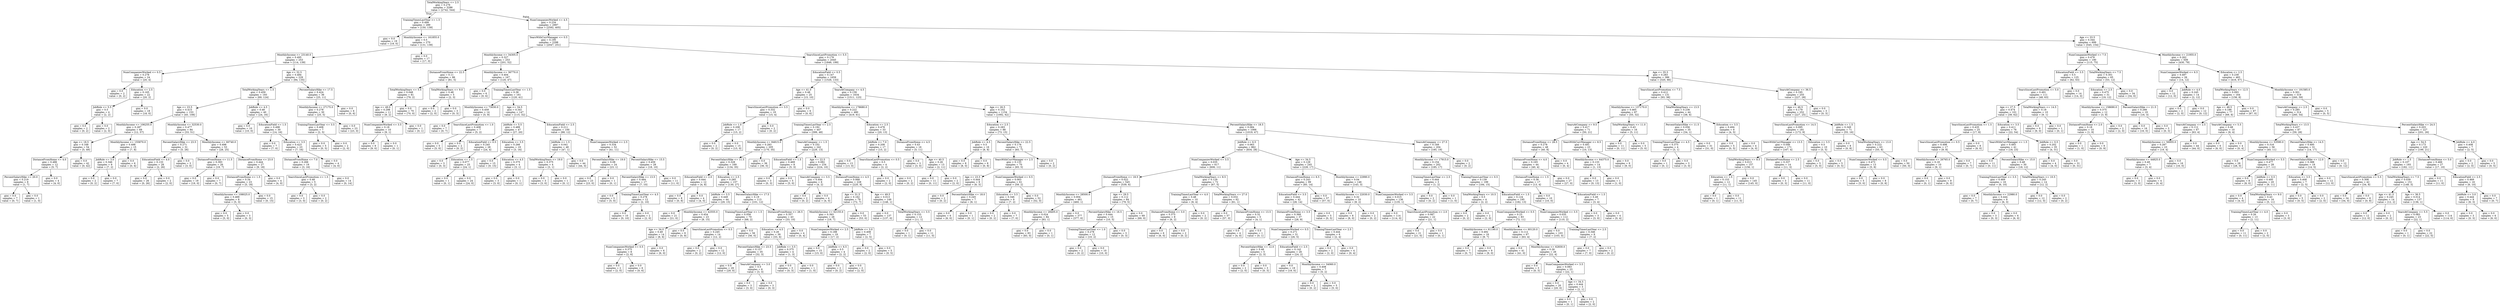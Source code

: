 digraph Tree {
node [shape=box] ;
0 [label="TotalWorkingYears <= 2.5\ngini = 0.276\nsamples = 3286\nvalue = [2742, 544]"] ;
1 [label="TrainingTimesLastYear <= 1.5\ngini = 0.499\nsamples = 289\nvalue = [150, 139]"] ;
0 -> 1 [labeldistance=2.5, labelangle=45, headlabel="True"] ;
2 [label="gini = 0.0\nsamples = 19\nvalue = [19, 0]"] ;
1 -> 2 ;
3 [label="MonthlyIncome <= 161855.0\ngini = 0.5\nsamples = 270\nvalue = [131, 139]"] ;
1 -> 3 ;
4 [label="MonthlyIncome <= 23140.0\ngini = 0.495\nsamples = 253\nvalue = [114, 139]"] ;
3 -> 4 ;
5 [label="NumCompaniesWorked <= 0.5\ngini = 0.278\nsamples = 24\nvalue = [20, 4]"] ;
4 -> 5 ;
6 [label="gini = 0.0\nsamples = 2\nvalue = [0, 2]"] ;
5 -> 6 ;
7 [label="Education <= 2.5\ngini = 0.165\nsamples = 22\nvalue = [20, 2]"] ;
5 -> 7 ;
8 [label="JobRole <= 5.5\ngini = 0.5\nsamples = 4\nvalue = [2, 2]"] ;
7 -> 8 ;
9 [label="gini = 0.0\nsamples = 2\nvalue = [0, 2]"] ;
8 -> 9 ;
10 [label="gini = 0.0\nsamples = 2\nvalue = [2, 0]"] ;
8 -> 10 ;
11 [label="gini = 0.0\nsamples = 18\nvalue = [18, 0]"] ;
7 -> 11 ;
12 [label="Age <= 32.5\ngini = 0.484\nsamples = 229\nvalue = [94, 135]"] ;
4 -> 12 ;
13 [label="TotalWorkingYears <= 1.5\ngini = 0.459\nsamples = 193\nvalue = [69, 124]"] ;
12 -> 13 ;
14 [label="Age <= 23.5\ngini = 0.415\nsamples = 153\nvalue = [45, 108]"] ;
13 -> 14 ;
15 [label="MonthlyIncome <= 106255.0\ngini = 0.287\nsamples = 69\nvalue = [12, 57]"] ;
14 -> 15 ;
16 [label="Age <= 18.5\ngini = 0.168\nsamples = 54\nvalue = [5, 49]"] ;
15 -> 16 ;
17 [label="DistanceFromHome <= 4.0\ngini = 0.486\nsamples = 12\nvalue = [5, 7]"] ;
16 -> 17 ;
18 [label="PercentSalaryHike <= 20.0\ngini = 0.219\nsamples = 8\nvalue = [1, 7]"] ;
17 -> 18 ;
19 [label="gini = 0.0\nsamples = 7\nvalue = [0, 7]"] ;
18 -> 19 ;
20 [label="gini = 0.0\nsamples = 1\nvalue = [1, 0]"] ;
18 -> 20 ;
21 [label="gini = 0.0\nsamples = 4\nvalue = [4, 0]"] ;
17 -> 21 ;
22 [label="gini = 0.0\nsamples = 42\nvalue = [0, 42]"] ;
16 -> 22 ;
23 [label="MonthlyIncome <= 155870.0\ngini = 0.498\nsamples = 15\nvalue = [7, 8]"] ;
15 -> 23 ;
24 [label="JobRole <= 3.0\ngini = 0.346\nsamples = 9\nvalue = [7, 2]"] ;
23 -> 24 ;
25 [label="gini = 0.0\nsamples = 2\nvalue = [0, 2]"] ;
24 -> 25 ;
26 [label="gini = 0.0\nsamples = 7\nvalue = [7, 0]"] ;
24 -> 26 ;
27 [label="gini = 0.0\nsamples = 6\nvalue = [0, 6]"] ;
23 -> 27 ;
28 [label="MonthlyIncome <= 32530.0\ngini = 0.477\nsamples = 84\nvalue = [33, 51]"] ;
14 -> 28 ;
29 [label="PercentSalaryHike <= 23.5\ngini = 0.271\nsamples = 31\nvalue = [5, 26]"] ;
28 -> 29 ;
30 [label="EducationField <= 4.0\ngini = 0.133\nsamples = 28\nvalue = [2, 26]"] ;
29 -> 30 ;
31 [label="gini = 0.0\nsamples = 26\nvalue = [0, 26]"] ;
30 -> 31 ;
32 [label="gini = 0.0\nsamples = 2\nvalue = [2, 0]"] ;
30 -> 32 ;
33 [label="gini = 0.0\nsamples = 3\nvalue = [3, 0]"] ;
29 -> 33 ;
34 [label="MonthlyIncome <= 60740.0\ngini = 0.498\nsamples = 53\nvalue = [28, 25]"] ;
28 -> 34 ;
35 [label="DistanceFromHome <= 11.5\ngini = 0.393\nsamples = 26\nvalue = [19, 7]"] ;
34 -> 35 ;
36 [label="gini = 0.0\nsamples = 19\nvalue = [19, 0]"] ;
35 -> 36 ;
37 [label="gini = 0.0\nsamples = 7\nvalue = [0, 7]"] ;
35 -> 37 ;
38 [label="DistanceFromHome <= 23.0\ngini = 0.444\nsamples = 27\nvalue = [9, 18]"] ;
34 -> 38 ;
39 [label="DistanceFromHome <= 1.5\ngini = 0.34\nsamples = 23\nvalue = [5, 18]"] ;
38 -> 39 ;
40 [label="MonthlyIncome <= 108025.0\ngini = 0.469\nsamples = 8\nvalue = [5, 3]"] ;
39 -> 40 ;
41 [label="gini = 0.0\nsamples = 5\nvalue = [5, 0]"] ;
40 -> 41 ;
42 [label="gini = 0.0\nsamples = 3\nvalue = [0, 3]"] ;
40 -> 42 ;
43 [label="gini = 0.0\nsamples = 15\nvalue = [0, 15]"] ;
39 -> 43 ;
44 [label="gini = 0.0\nsamples = 4\nvalue = [4, 0]"] ;
38 -> 44 ;
45 [label="JobRole <= 4.5\ngini = 0.48\nsamples = 40\nvalue = [24, 16]"] ;
13 -> 45 ;
46 [label="gini = 0.0\nsamples = 10\nvalue = [10, 0]"] ;
45 -> 46 ;
47 [label="EducationField <= 1.5\ngini = 0.498\nsamples = 30\nvalue = [14, 16]"] ;
45 -> 47 ;
48 [label="gini = 0.0\nsamples = 7\nvalue = [7, 0]"] ;
47 -> 48 ;
49 [label="Education <= 3.5\ngini = 0.423\nsamples = 23\nvalue = [7, 16]"] ;
47 -> 49 ;
50 [label="DistanceFromHome <= 7.0\ngini = 0.266\nsamples = 19\nvalue = [3, 16]"] ;
49 -> 50 ;
51 [label="YearsSinceLastPromotion <= 1.5\ngini = 0.48\nsamples = 5\nvalue = [3, 2]"] ;
50 -> 51 ;
52 [label="gini = 0.0\nsamples = 3\nvalue = [3, 0]"] ;
51 -> 52 ;
53 [label="gini = 0.0\nsamples = 2\nvalue = [0, 2]"] ;
51 -> 53 ;
54 [label="gini = 0.0\nsamples = 14\nvalue = [0, 14]"] ;
50 -> 54 ;
55 [label="gini = 0.0\nsamples = 4\nvalue = [4, 0]"] ;
49 -> 55 ;
56 [label="PercentSalaryHike <= 17.5\ngini = 0.424\nsamples = 36\nvalue = [25, 11]"] ;
12 -> 56 ;
57 [label="MonthlyIncome <= 27175.0\ngini = 0.278\nsamples = 30\nvalue = [25, 5]"] ;
56 -> 57 ;
58 [label="TrainingTimesLastYear <= 3.5\ngini = 0.408\nsamples = 7\nvalue = [2, 5]"] ;
57 -> 58 ;
59 [label="gini = 0.0\nsamples = 5\nvalue = [0, 5]"] ;
58 -> 59 ;
60 [label="gini = 0.0\nsamples = 2\nvalue = [2, 0]"] ;
58 -> 60 ;
61 [label="gini = 0.0\nsamples = 23\nvalue = [23, 0]"] ;
57 -> 61 ;
62 [label="gini = 0.0\nsamples = 6\nvalue = [0, 6]"] ;
56 -> 62 ;
63 [label="gini = 0.0\nsamples = 17\nvalue = [17, 0]"] ;
3 -> 63 ;
64 [label="NumCompaniesWorked <= 4.5\ngini = 0.234\nsamples = 2997\nvalue = [2592, 405]"] ;
0 -> 64 [labeldistance=2.5, labelangle=-45, headlabel="False"] ;
65 [label="YearsWithCurrManager <= 0.5\ngini = 0.195\nsamples = 2298\nvalue = [2047, 251]"] ;
64 -> 65 ;
66 [label="MonthlyIncome <= 34305.0\ngini = 0.327\nsamples = 253\nvalue = [201, 52]"] ;
65 -> 66 ;
67 [label="DistanceFromHome <= 22.5\ngini = 0.11\nsamples = 86\nvalue = [81, 5]"] ;
66 -> 67 ;
68 [label="TotalWorkingYears <= 5.5\ngini = 0.048\nsamples = 81\nvalue = [79, 2]"] ;
67 -> 68 ;
69 [label="Age <= 49.0\ngini = 0.298\nsamples = 11\nvalue = [9, 2]"] ;
68 -> 69 ;
70 [label="NumCompaniesWorked <= 3.5\ngini = 0.18\nsamples = 10\nvalue = [9, 1]"] ;
69 -> 70 ;
71 [label="gini = 0.0\nsamples = 9\nvalue = [9, 0]"] ;
70 -> 71 ;
72 [label="gini = 0.0\nsamples = 1\nvalue = [0, 1]"] ;
70 -> 72 ;
73 [label="gini = 0.0\nsamples = 1\nvalue = [0, 1]"] ;
69 -> 73 ;
74 [label="gini = 0.0\nsamples = 70\nvalue = [70, 0]"] ;
68 -> 74 ;
75 [label="TotalWorkingYears <= 9.0\ngini = 0.48\nsamples = 5\nvalue = [2, 3]"] ;
67 -> 75 ;
76 [label="gini = 0.0\nsamples = 2\nvalue = [2, 0]"] ;
75 -> 76 ;
77 [label="gini = 0.0\nsamples = 3\nvalue = [0, 3]"] ;
75 -> 77 ;
78 [label="MonthlyIncome <= 36770.0\ngini = 0.404\nsamples = 167\nvalue = [120, 47]"] ;
66 -> 78 ;
79 [label="gini = 0.0\nsamples = 6\nvalue = [0, 6]"] ;
78 -> 79 ;
80 [label="TrainingTimesLastYear <= 1.5\ngini = 0.38\nsamples = 161\nvalue = [120, 41]"] ;
78 -> 80 ;
81 [label="MonthlyIncome <= 73030.0\ngini = 0.459\nsamples = 14\nvalue = [5, 9]"] ;
80 -> 81 ;
82 [label="gini = 0.0\nsamples = 7\nvalue = [0, 7]"] ;
81 -> 82 ;
83 [label="YearsSinceLastPromotion <= 1.0\ngini = 0.408\nsamples = 7\nvalue = [5, 2]"] ;
81 -> 83 ;
84 [label="gini = 0.0\nsamples = 5\nvalue = [5, 0]"] ;
83 -> 84 ;
85 [label="gini = 0.0\nsamples = 2\nvalue = [0, 2]"] ;
83 -> 85 ;
86 [label="Age <= 34.5\ngini = 0.341\nsamples = 147\nvalue = [115, 32]"] ;
80 -> 86 ;
87 [label="JobRole <= 5.5\ngini = 0.489\nsamples = 47\nvalue = [27, 20]"] ;
86 -> 87 ;
88 [label="EducationField <= 0.5\ngini = 0.245\nsamples = 28\nvalue = [24, 4]"] ;
87 -> 88 ;
89 [label="gini = 0.0\nsamples = 3\nvalue = [0, 3]"] ;
88 -> 89 ;
90 [label="Education <= 1.5\ngini = 0.077\nsamples = 25\nvalue = [24, 1]"] ;
88 -> 90 ;
91 [label="gini = 0.0\nsamples = 1\nvalue = [0, 1]"] ;
90 -> 91 ;
92 [label="gini = 0.0\nsamples = 24\nvalue = [24, 0]"] ;
90 -> 92 ;
93 [label="Education <= 3.5\ngini = 0.266\nsamples = 19\nvalue = [3, 16]"] ;
87 -> 93 ;
94 [label="gini = 0.0\nsamples = 15\nvalue = [0, 15]"] ;
93 -> 94 ;
95 [label="Education <= 4.5\ngini = 0.375\nsamples = 4\nvalue = [3, 1]"] ;
93 -> 95 ;
96 [label="gini = 0.0\nsamples = 3\nvalue = [3, 0]"] ;
95 -> 96 ;
97 [label="gini = 0.0\nsamples = 1\nvalue = [0, 1]"] ;
95 -> 97 ;
98 [label="EducationField <= 2.5\ngini = 0.211\nsamples = 100\nvalue = [88, 12]"] ;
86 -> 98 ;
99 [label="JobRole <= 1.5\ngini = 0.041\nsamples = 48\nvalue = [47, 1]"] ;
98 -> 99 ;
100 [label="TotalWorkingYears <= 19.0\ngini = 0.375\nsamples = 4\nvalue = [3, 1]"] ;
99 -> 100 ;
101 [label="gini = 0.0\nsamples = 3\nvalue = [3, 0]"] ;
100 -> 101 ;
102 [label="gini = 0.0\nsamples = 1\nvalue = [0, 1]"] ;
100 -> 102 ;
103 [label="gini = 0.0\nsamples = 44\nvalue = [44, 0]"] ;
99 -> 103 ;
104 [label="NumCompaniesWorked <= 2.5\ngini = 0.334\nsamples = 52\nvalue = [41, 11]"] ;
98 -> 104 ;
105 [label="PercentSalaryHike <= 19.0\ngini = 0.08\nsamples = 24\nvalue = [23, 1]"] ;
104 -> 105 ;
106 [label="gini = 0.0\nsamples = 23\nvalue = [23, 0]"] ;
105 -> 106 ;
107 [label="gini = 0.0\nsamples = 1\nvalue = [0, 1]"] ;
105 -> 107 ;
108 [label="PercentSalaryHike <= 15.5\ngini = 0.459\nsamples = 28\nvalue = [18, 10]"] ;
104 -> 108 ;
109 [label="PercentSalaryHike <= 13.5\ngini = 0.484\nsamples = 17\nvalue = [7, 10]"] ;
108 -> 109 ;
110 [label="gini = 0.0\nsamples = 5\nvalue = [5, 0]"] ;
109 -> 110 ;
111 [label="TrainingTimesLastYear <= 4.5\ngini = 0.278\nsamples = 12\nvalue = [2, 10]"] ;
109 -> 111 ;
112 [label="gini = 0.0\nsamples = 10\nvalue = [0, 10]"] ;
111 -> 112 ;
113 [label="gini = 0.0\nsamples = 2\nvalue = [2, 0]"] ;
111 -> 113 ;
114 [label="gini = 0.0\nsamples = 11\nvalue = [11, 0]"] ;
108 -> 114 ;
115 [label="YearsSinceLastPromotion <= 5.5\ngini = 0.176\nsamples = 2045\nvalue = [1846, 199]"] ;
65 -> 115 ;
116 [label="EducationField <= 0.5\ngini = 0.147\nsamples = 1659\nvalue = [1526, 133]"] ;
115 -> 116 ;
117 [label="Age <= 41.0\ngini = 0.48\nsamples = 25\nvalue = [15, 10]"] ;
116 -> 117 ;
118 [label="YearsSinceLastPromotion <= 3.5\ngini = 0.332\nsamples = 19\nvalue = [15, 4]"] ;
117 -> 118 ;
119 [label="JobRole <= 1.0\ngini = 0.208\nsamples = 17\nvalue = [15, 2]"] ;
118 -> 119 ;
120 [label="gini = 0.0\nsamples = 2\nvalue = [0, 2]"] ;
119 -> 120 ;
121 [label="gini = 0.0\nsamples = 15\nvalue = [15, 0]"] ;
119 -> 121 ;
122 [label="gini = 0.0\nsamples = 2\nvalue = [0, 2]"] ;
118 -> 122 ;
123 [label="gini = 0.0\nsamples = 6\nvalue = [0, 6]"] ;
117 -> 123 ;
124 [label="YearsAtCompany <= 4.5\ngini = 0.139\nsamples = 1634\nvalue = [1511, 123]"] ;
116 -> 124 ;
125 [label="MonthlyIncome <= 178680.0\ngini = 0.222\nsamples = 480\nvalue = [419, 61]"] ;
124 -> 125 ;
126 [label="TrainingTimesLastYear <= 2.5\ngini = 0.192\nsamples = 447\nvalue = [399, 48]"] ;
125 -> 126 ;
127 [label="MonthlyIncome <= 84815.0\ngini = 0.283\nsamples = 205\nvalue = [170, 35]"] ;
126 -> 127 ;
128 [label="PercentSalaryHike <= 11.5\ngini = 0.328\nsamples = 169\nvalue = [134, 35]"] ;
127 -> 128 ;
129 [label="EducationField <= 2.0\ngini = 0.444\nsamples = 12\nvalue = [4, 8]"] ;
128 -> 129 ;
130 [label="gini = 0.0\nsamples = 8\nvalue = [0, 8]"] ;
129 -> 130 ;
131 [label="gini = 0.0\nsamples = 4\nvalue = [4, 0]"] ;
129 -> 131 ;
132 [label="Education <= 2.5\ngini = 0.285\nsamples = 157\nvalue = [130, 27]"] ;
128 -> 132 ;
133 [label="JobRole <= 3.5\ngini = 0.449\nsamples = 44\nvalue = [29, 15]"] ;
132 -> 133 ;
134 [label="gini = 0.0\nsamples = 21\nvalue = [21, 0]"] ;
133 -> 134 ;
135 [label="MonthlyIncome <= 42555.0\ngini = 0.454\nsamples = 23\nvalue = [8, 15]"] ;
133 -> 135 ;
136 [label="Age <= 34.0\ngini = 0.49\nsamples = 14\nvalue = [8, 6]"] ;
135 -> 136 ;
137 [label="NumCompaniesWorked <= 0.5\ngini = 0.375\nsamples = 8\nvalue = [2, 6]"] ;
136 -> 137 ;
138 [label="gini = 0.0\nsamples = 2\nvalue = [2, 0]"] ;
137 -> 138 ;
139 [label="gini = 0.0\nsamples = 6\nvalue = [0, 6]"] ;
137 -> 139 ;
140 [label="gini = 0.0\nsamples = 6\nvalue = [6, 0]"] ;
136 -> 140 ;
141 [label="gini = 0.0\nsamples = 9\nvalue = [0, 9]"] ;
135 -> 141 ;
142 [label="PercentSalaryHike <= 17.5\ngini = 0.19\nsamples = 113\nvalue = [101, 12]"] ;
132 -> 142 ;
143 [label="TrainingTimesLastYear <= 1.5\ngini = 0.056\nsamples = 70\nvalue = [68, 2]"] ;
142 -> 143 ;
144 [label="YearsSinceLastPromotion <= 0.5\ngini = 0.245\nsamples = 14\nvalue = [12, 2]"] ;
143 -> 144 ;
145 [label="gini = 0.0\nsamples = 2\nvalue = [0, 2]"] ;
144 -> 145 ;
146 [label="gini = 0.0\nsamples = 12\nvalue = [12, 0]"] ;
144 -> 146 ;
147 [label="gini = 0.0\nsamples = 56\nvalue = [56, 0]"] ;
143 -> 147 ;
148 [label="DistanceFromHome <= 26.5\ngini = 0.357\nsamples = 43\nvalue = [33, 10]"] ;
142 -> 148 ;
149 [label="Education <= 4.5\ngini = 0.26\nsamples = 39\nvalue = [33, 6]"] ;
148 -> 149 ;
150 [label="PercentSalaryHike <= 23.5\ngini = 0.157\nsamples = 35\nvalue = [32, 3]"] ;
149 -> 150 ;
151 [label="gini = 0.0\nsamples = 29\nvalue = [29, 0]"] ;
150 -> 151 ;
152 [label="YearsAtCompany <= 3.0\ngini = 0.5\nsamples = 6\nvalue = [3, 3]"] ;
150 -> 152 ;
153 [label="gini = 0.0\nsamples = 3\nvalue = [3, 0]"] ;
152 -> 153 ;
154 [label="gini = 0.0\nsamples = 3\nvalue = [0, 3]"] ;
152 -> 154 ;
155 [label="JobRole <= 3.5\ngini = 0.375\nsamples = 4\nvalue = [1, 3]"] ;
149 -> 155 ;
156 [label="gini = 0.0\nsamples = 3\nvalue = [0, 3]"] ;
155 -> 156 ;
157 [label="gini = 0.0\nsamples = 1\nvalue = [1, 0]"] ;
155 -> 157 ;
158 [label="gini = 0.0\nsamples = 4\nvalue = [0, 4]"] ;
148 -> 158 ;
159 [label="gini = 0.0\nsamples = 36\nvalue = [36, 0]"] ;
127 -> 159 ;
160 [label="YearsAtCompany <= 1.5\ngini = 0.102\nsamples = 242\nvalue = [229, 13]"] ;
126 -> 160 ;
161 [label="EducationField <= 1.5\ngini = 0.469\nsamples = 8\nvalue = [5, 3]"] ;
160 -> 161 ;
162 [label="gini = 0.0\nsamples = 3\nvalue = [0, 3]"] ;
161 -> 162 ;
163 [label="gini = 0.0\nsamples = 5\nvalue = [5, 0]"] ;
161 -> 163 ;
164 [label="Age <= 22.5\ngini = 0.082\nsamples = 234\nvalue = [224, 10]"] ;
160 -> 164 ;
165 [label="YearsAtCompany <= 3.5\ngini = 0.444\nsamples = 6\nvalue = [4, 2]"] ;
164 -> 165 ;
166 [label="gini = 0.0\nsamples = 2\nvalue = [0, 2]"] ;
165 -> 166 ;
167 [label="gini = 0.0\nsamples = 4\nvalue = [4, 0]"] ;
165 -> 167 ;
168 [label="DistanceFromHome <= 4.5\ngini = 0.068\nsamples = 228\nvalue = [220, 8]"] ;
164 -> 168 ;
169 [label="Age <= 31.5\ngini = 0.162\nsamples = 79\nvalue = [72, 7]"] ;
168 -> 169 ;
170 [label="MonthlyIncome <= 62155.0\ngini = 0.393\nsamples = 26\nvalue = [19, 7]"] ;
169 -> 170 ;
171 [label="NumCompaniesWorked <= 2.5\ngini = 0.188\nsamples = 19\nvalue = [17, 2]"] ;
170 -> 171 ;
172 [label="gini = 0.0\nsamples = 15\nvalue = [15, 0]"] ;
171 -> 172 ;
173 [label="JobRole <= 6.5\ngini = 0.5\nsamples = 4\nvalue = [2, 2]"] ;
171 -> 173 ;
174 [label="gini = 0.0\nsamples = 2\nvalue = [0, 2]"] ;
173 -> 174 ;
175 [label="gini = 0.0\nsamples = 2\nvalue = [2, 0]"] ;
173 -> 175 ;
176 [label="JobRole <= 3.0\ngini = 0.408\nsamples = 7\nvalue = [2, 5]"] ;
170 -> 176 ;
177 [label="gini = 0.0\nsamples = 2\nvalue = [2, 0]"] ;
176 -> 177 ;
178 [label="gini = 0.0\nsamples = 5\nvalue = [0, 5]"] ;
176 -> 178 ;
179 [label="gini = 0.0\nsamples = 53\nvalue = [53, 0]"] ;
169 -> 179 ;
180 [label="Age <= 49.5\ngini = 0.013\nsamples = 149\nvalue = [148, 1]"] ;
168 -> 180 ;
181 [label="gini = 0.0\nsamples = 137\nvalue = [137, 0]"] ;
180 -> 181 ;
182 [label="TotalWorkingYears <= 3.5\ngini = 0.153\nsamples = 12\nvalue = [11, 1]"] ;
180 -> 182 ;
183 [label="gini = 0.0\nsamples = 1\nvalue = [0, 1]"] ;
182 -> 183 ;
184 [label="gini = 0.0\nsamples = 11\nvalue = [11, 0]"] ;
182 -> 184 ;
185 [label="Education <= 2.5\ngini = 0.478\nsamples = 33\nvalue = [20, 13]"] ;
125 -> 185 ;
186 [label="JobRole <= 7.0\ngini = 0.208\nsamples = 17\nvalue = [15, 2]"] ;
185 -> 186 ;
187 [label="gini = 0.0\nsamples = 13\nvalue = [13, 0]"] ;
186 -> 187 ;
188 [label="YearsSinceLastPromotion <= 0.5\ngini = 0.5\nsamples = 4\nvalue = [2, 2]"] ;
186 -> 188 ;
189 [label="gini = 0.0\nsamples = 2\nvalue = [2, 0]"] ;
188 -> 189 ;
190 [label="gini = 0.0\nsamples = 2\nvalue = [0, 2]"] ;
188 -> 190 ;
191 [label="DistanceFromHome <= 4.5\ngini = 0.43\nsamples = 16\nvalue = [5, 11]"] ;
185 -> 191 ;
192 [label="gini = 0.0\nsamples = 3\nvalue = [3, 0]"] ;
191 -> 192 ;
193 [label="Age <= 40.5\ngini = 0.26\nsamples = 13\nvalue = [2, 11]"] ;
191 -> 193 ;
194 [label="gini = 0.0\nsamples = 11\nvalue = [0, 11]"] ;
193 -> 194 ;
195 [label="gini = 0.0\nsamples = 2\nvalue = [2, 0]"] ;
193 -> 195 ;
196 [label="Age <= 26.5\ngini = 0.102\nsamples = 1154\nvalue = [1092, 62]"] ;
124 -> 196 ;
197 [label="Education <= 2.5\ngini = 0.283\nsamples = 88\nvalue = [73, 15]"] ;
196 -> 197 ;
198 [label="JobRole <= 4.5\ngini = 0.5\nsamples = 16\nvalue = [8, 8]"] ;
197 -> 198 ;
199 [label="gini = 0.0\nsamples = 8\nvalue = [8, 0]"] ;
198 -> 199 ;
200 [label="gini = 0.0\nsamples = 8\nvalue = [0, 8]"] ;
198 -> 200 ;
201 [label="PercentSalaryHike <= 22.5\ngini = 0.176\nsamples = 72\nvalue = [65, 7]"] ;
197 -> 201 ;
202 [label="YearsWithCurrManager <= 2.5\ngini = 0.133\nsamples = 70\nvalue = [65, 5]"] ;
201 -> 202 ;
203 [label="Age <= 23.5\ngini = 0.444\nsamples = 9\nvalue = [6, 3]"] ;
202 -> 203 ;
204 [label="gini = 0.0\nsamples = 2\nvalue = [0, 2]"] ;
203 -> 204 ;
205 [label="PercentSalaryHike <= 18.0\ngini = 0.245\nsamples = 7\nvalue = [6, 1]"] ;
203 -> 205 ;
206 [label="gini = 0.0\nsamples = 6\nvalue = [6, 0]"] ;
205 -> 206 ;
207 [label="gini = 0.0\nsamples = 1\nvalue = [0, 1]"] ;
205 -> 207 ;
208 [label="NumCompaniesWorked <= 0.5\ngini = 0.063\nsamples = 61\nvalue = [59, 2]"] ;
202 -> 208 ;
209 [label="Education <= 3.5\ngini = 0.346\nsamples = 9\nvalue = [7, 2]"] ;
208 -> 209 ;
210 [label="gini = 0.0\nsamples = 2\nvalue = [0, 2]"] ;
209 -> 210 ;
211 [label="gini = 0.0\nsamples = 7\nvalue = [7, 0]"] ;
209 -> 211 ;
212 [label="gini = 0.0\nsamples = 52\nvalue = [52, 0]"] ;
208 -> 212 ;
213 [label="gini = 0.0\nsamples = 2\nvalue = [0, 2]"] ;
201 -> 213 ;
214 [label="PercentSalaryHike <= 18.5\ngini = 0.084\nsamples = 1066\nvalue = [1019, 47]"] ;
196 -> 214 ;
215 [label="JobRole <= 6.5\ngini = 0.063\nsamples = 862\nvalue = [834, 28]"] ;
214 -> 215 ;
216 [label="NumCompaniesWorked <= 3.5\ngini = 0.035\nsamples = 617\nvalue = [606, 11]"] ;
215 -> 216 ;
217 [label="DistanceFromHome <= 18.5\ngini = 0.022\nsamples = 545\nvalue = [539, 6]"] ;
216 -> 217 ;
218 [label="MonthlyIncome <= 28500.0\ngini = 0.004\nsamples = 461\nvalue = [460, 1]"] ;
217 -> 218 ;
219 [label="MonthlyIncome <= 28405.0\ngini = 0.024\nsamples = 84\nvalue = [83, 1]"] ;
218 -> 219 ;
220 [label="gini = 0.0\nsamples = 83\nvalue = [83, 0]"] ;
219 -> 220 ;
221 [label="gini = 0.0\nsamples = 1\nvalue = [0, 1]"] ;
219 -> 221 ;
222 [label="gini = 0.0\nsamples = 377\nvalue = [377, 0]"] ;
218 -> 222 ;
223 [label="Age <= 29.5\ngini = 0.112\nsamples = 84\nvalue = [79, 5]"] ;
217 -> 223 ;
224 [label="PercentSalaryHike <= 16.5\ngini = 0.444\nsamples = 15\nvalue = [10, 5]"] ;
223 -> 224 ;
225 [label="TrainingTimesLastYear <= 1.0\ngini = 0.278\nsamples = 12\nvalue = [10, 2]"] ;
224 -> 225 ;
226 [label="gini = 0.0\nsamples = 2\nvalue = [0, 2]"] ;
225 -> 226 ;
227 [label="gini = 0.0\nsamples = 10\nvalue = [10, 0]"] ;
225 -> 227 ;
228 [label="gini = 0.0\nsamples = 3\nvalue = [0, 3]"] ;
224 -> 228 ;
229 [label="gini = 0.0\nsamples = 69\nvalue = [69, 0]"] ;
223 -> 229 ;
230 [label="TotalWorkingYears <= 8.5\ngini = 0.129\nsamples = 72\nvalue = [67, 5]"] ;
216 -> 230 ;
231 [label="TrainingTimesLastYear <= 4.0\ngini = 0.48\nsamples = 10\nvalue = [6, 4]"] ;
230 -> 231 ;
232 [label="DistanceFromHome <= 3.0\ngini = 0.375\nsamples = 8\nvalue = [6, 2]"] ;
231 -> 232 ;
233 [label="gini = 0.0\nsamples = 6\nvalue = [6, 0]"] ;
232 -> 233 ;
234 [label="gini = 0.0\nsamples = 2\nvalue = [0, 2]"] ;
232 -> 234 ;
235 [label="gini = 0.0\nsamples = 2\nvalue = [0, 2]"] ;
231 -> 235 ;
236 [label="TotalWorkingYears <= 27.0\ngini = 0.032\nsamples = 62\nvalue = [61, 1]"] ;
230 -> 236 ;
237 [label="gini = 0.0\nsamples = 57\nvalue = [57, 0]"] ;
236 -> 237 ;
238 [label="DistanceFromHome <= 13.5\ngini = 0.32\nsamples = 5\nvalue = [4, 1]"] ;
236 -> 238 ;
239 [label="gini = 0.0\nsamples = 4\nvalue = [4, 0]"] ;
238 -> 239 ;
240 [label="gini = 0.0\nsamples = 1\nvalue = [0, 1]"] ;
238 -> 240 ;
241 [label="Age <= 34.5\ngini = 0.129\nsamples = 245\nvalue = [228, 17]"] ;
215 -> 241 ;
242 [label="DistanceFromHome <= 6.5\ngini = 0.243\nsamples = 99\nvalue = [85, 14]"] ;
241 -> 242 ;
243 [label="EducationField <= 3.5\ngini = 0.444\nsamples = 42\nvalue = [28, 14]"] ;
242 -> 243 ;
244 [label="DistanceFromHome <= 3.5\ngini = 0.368\nsamples = 37\nvalue = [28, 9]"] ;
243 -> 244 ;
245 [label="NumCompaniesWorked <= 0.5\ngini = 0.271\nsamples = 31\nvalue = [26, 5]"] ;
244 -> 245 ;
246 [label="PercentSalaryHike <= 12.0\ngini = 0.48\nsamples = 5\nvalue = [2, 3]"] ;
245 -> 246 ;
247 [label="gini = 0.0\nsamples = 2\nvalue = [2, 0]"] ;
246 -> 247 ;
248 [label="gini = 0.0\nsamples = 3\nvalue = [0, 3]"] ;
246 -> 248 ;
249 [label="EducationField <= 2.5\ngini = 0.142\nsamples = 26\nvalue = [24, 2]"] ;
245 -> 249 ;
250 [label="gini = 0.0\nsamples = 19\nvalue = [19, 0]"] ;
249 -> 250 ;
251 [label="MonthlyIncome <= 34060.0\ngini = 0.408\nsamples = 7\nvalue = [5, 2]"] ;
249 -> 251 ;
252 [label="gini = 0.0\nsamples = 2\nvalue = [0, 2]"] ;
251 -> 252 ;
253 [label="gini = 0.0\nsamples = 5\nvalue = [5, 0]"] ;
251 -> 253 ;
254 [label="TrainingTimesLastYear <= 2.5\ngini = 0.444\nsamples = 6\nvalue = [2, 4]"] ;
244 -> 254 ;
255 [label="gini = 0.0\nsamples = 2\nvalue = [2, 0]"] ;
254 -> 255 ;
256 [label="gini = 0.0\nsamples = 4\nvalue = [0, 4]"] ;
254 -> 256 ;
257 [label="gini = 0.0\nsamples = 5\nvalue = [0, 5]"] ;
243 -> 257 ;
258 [label="gini = 0.0\nsamples = 57\nvalue = [57, 0]"] ;
242 -> 258 ;
259 [label="MonthlyIncome <= 22990.0\ngini = 0.04\nsamples = 146\nvalue = [143, 3]"] ;
241 -> 259 ;
260 [label="MonthlyIncome <= 22030.0\ngini = 0.32\nsamples = 10\nvalue = [8, 2]"] ;
259 -> 260 ;
261 [label="gini = 0.0\nsamples = 8\nvalue = [8, 0]"] ;
260 -> 261 ;
262 [label="gini = 0.0\nsamples = 2\nvalue = [0, 2]"] ;
260 -> 262 ;
263 [label="NumCompaniesWorked <= 3.5\ngini = 0.015\nsamples = 136\nvalue = [135, 1]"] ;
259 -> 263 ;
264 [label="gini = 0.0\nsamples = 114\nvalue = [114, 0]"] ;
263 -> 264 ;
265 [label="YearsSinceLastPromotion <= 2.0\ngini = 0.087\nsamples = 22\nvalue = [21, 1]"] ;
263 -> 265 ;
266 [label="gini = 0.0\nsamples = 21\nvalue = [21, 0]"] ;
265 -> 266 ;
267 [label="gini = 0.0\nsamples = 1\nvalue = [0, 1]"] ;
265 -> 267 ;
268 [label="YearsAtCompany <= 27.5\ngini = 0.169\nsamples = 204\nvalue = [185, 19]"] ;
214 -> 268 ;
269 [label="MonthlyIncome <= 17915.0\ngini = 0.154\nsamples = 202\nvalue = [185, 17]"] ;
268 -> 269 ;
270 [label="TrainingTimesLastYear <= 2.5\ngini = 0.444\nsamples = 3\nvalue = [1, 2]"] ;
269 -> 270 ;
271 [label="gini = 0.0\nsamples = 2\nvalue = [0, 2]"] ;
270 -> 271 ;
272 [label="gini = 0.0\nsamples = 1\nvalue = [1, 0]"] ;
270 -> 272 ;
273 [label="TrainingTimesLastYear <= 0.5\ngini = 0.139\nsamples = 199\nvalue = [184, 15]"] ;
269 -> 273 ;
274 [label="TotalWorkingYears <= 10.5\ngini = 0.5\nsamples = 4\nvalue = [2, 2]"] ;
273 -> 274 ;
275 [label="gini = 0.0\nsamples = 2\nvalue = [0, 2]"] ;
274 -> 275 ;
276 [label="gini = 0.0\nsamples = 2\nvalue = [2, 0]"] ;
274 -> 276 ;
277 [label="EducationField <= 1.5\ngini = 0.124\nsamples = 195\nvalue = [182, 13]"] ;
273 -> 277 ;
278 [label="NumCompaniesWorked <= 0.5\ngini = 0.23\nsamples = 83\nvalue = [72, 11]"] ;
277 -> 278 ;
279 [label="MonthlyIncome <= 61190.0\ngini = 0.492\nsamples = 16\nvalue = [9, 7]"] ;
278 -> 279 ;
280 [label="gini = 0.0\nsamples = 7\nvalue = [0, 7]"] ;
279 -> 280 ;
281 [label="gini = 0.0\nsamples = 9\nvalue = [9, 0]"] ;
279 -> 281 ;
282 [label="MonthlyIncome <= 60120.0\ngini = 0.112\nsamples = 67\nvalue = [63, 4]"] ;
278 -> 282 ;
283 [label="gini = 0.0\nsamples = 41\nvalue = [41, 0]"] ;
282 -> 283 ;
284 [label="MonthlyIncome <= 62830.0\ngini = 0.26\nsamples = 26\nvalue = [22, 4]"] ;
282 -> 284 ;
285 [label="gini = 0.0\nsamples = 3\nvalue = [0, 3]"] ;
284 -> 285 ;
286 [label="NumCompaniesWorked <= 3.5\ngini = 0.083\nsamples = 23\nvalue = [22, 1]"] ;
284 -> 286 ;
287 [label="gini = 0.0\nsamples = 20\nvalue = [20, 0]"] ;
286 -> 287 ;
288 [label="Age <= 34.5\ngini = 0.444\nsamples = 3\nvalue = [2, 1]"] ;
286 -> 288 ;
289 [label="gini = 0.0\nsamples = 1\nvalue = [0, 1]"] ;
288 -> 289 ;
290 [label="gini = 0.0\nsamples = 2\nvalue = [2, 0]"] ;
288 -> 290 ;
291 [label="NumCompaniesWorked <= 3.5\ngini = 0.035\nsamples = 112\nvalue = [110, 2]"] ;
277 -> 291 ;
292 [label="gini = 0.0\nsamples = 103\nvalue = [103, 0]"] ;
291 -> 292 ;
293 [label="TrainingTimesLastYear <= 2.5\ngini = 0.346\nsamples = 9\nvalue = [7, 2]"] ;
291 -> 293 ;
294 [label="gini = 0.0\nsamples = 7\nvalue = [7, 0]"] ;
293 -> 294 ;
295 [label="gini = 0.0\nsamples = 2\nvalue = [0, 2]"] ;
293 -> 295 ;
296 [label="gini = 0.0\nsamples = 2\nvalue = [0, 2]"] ;
268 -> 296 ;
297 [label="Age <= 35.5\ngini = 0.283\nsamples = 386\nvalue = [320, 66]"] ;
115 -> 297 ;
298 [label="YearsSinceLastPromotion <= 7.5\ngini = 0.412\nsamples = 131\nvalue = [93, 38]"] ;
297 -> 298 ;
299 [label="MonthlyIncome <= 137170.0\ngini = 0.465\nsamples = 87\nvalue = [55, 32]"] ;
298 -> 299 ;
300 [label="YearsAtCompany <= 9.5\ngini = 0.417\nsamples = 71\nvalue = [50, 21]"] ;
299 -> 300 ;
301 [label="DistanceFromHome <= 28.5\ngini = 0.278\nsamples = 48\nvalue = [40, 8]"] ;
300 -> 301 ;
302 [label="DistanceFromHome <= 4.0\ngini = 0.165\nsamples = 44\nvalue = [40, 4]"] ;
301 -> 302 ;
303 [label="DistanceFromHome <= 1.5\ngini = 0.36\nsamples = 17\nvalue = [13, 4]"] ;
302 -> 303 ;
304 [label="gini = 0.0\nsamples = 10\nvalue = [10, 0]"] ;
303 -> 304 ;
305 [label="EducationField <= 1.5\ngini = 0.49\nsamples = 7\nvalue = [3, 4]"] ;
303 -> 305 ;
306 [label="gini = 0.0\nsamples = 3\nvalue = [3, 0]"] ;
305 -> 306 ;
307 [label="gini = 0.0\nsamples = 4\nvalue = [0, 4]"] ;
305 -> 307 ;
308 [label="gini = 0.0\nsamples = 27\nvalue = [27, 0]"] ;
302 -> 308 ;
309 [label="gini = 0.0\nsamples = 4\nvalue = [0, 4]"] ;
301 -> 309 ;
310 [label="YearsWithCurrManager <= 8.5\ngini = 0.491\nsamples = 23\nvalue = [10, 13]"] ;
300 -> 310 ;
311 [label="MonthlyIncome <= 64375.0\ngini = 0.133\nsamples = 14\nvalue = [1, 13]"] ;
310 -> 311 ;
312 [label="gini = 0.0\nsamples = 13\nvalue = [0, 13]"] ;
311 -> 312 ;
313 [label="gini = 0.0\nsamples = 1\nvalue = [1, 0]"] ;
311 -> 313 ;
314 [label="gini = 0.0\nsamples = 9\nvalue = [9, 0]"] ;
310 -> 314 ;
315 [label="TotalWorkingYears <= 11.0\ngini = 0.43\nsamples = 16\nvalue = [5, 11]"] ;
299 -> 315 ;
316 [label="gini = 0.0\nsamples = 11\nvalue = [0, 11]"] ;
315 -> 316 ;
317 [label="gini = 0.0\nsamples = 5\nvalue = [5, 0]"] ;
315 -> 317 ;
318 [label="TotalWorkingYears <= 13.5\ngini = 0.236\nsamples = 44\nvalue = [38, 6]"] ;
298 -> 318 ;
319 [label="PercentSalaryHike <= 11.5\ngini = 0.056\nsamples = 35\nvalue = [34, 1]"] ;
318 -> 319 ;
320 [label="TrainingTimesLastYear <= 4.5\ngini = 0.375\nsamples = 4\nvalue = [3, 1]"] ;
319 -> 320 ;
321 [label="gini = 0.0\nsamples = 1\nvalue = [0, 1]"] ;
320 -> 321 ;
322 [label="gini = 0.0\nsamples = 3\nvalue = [3, 0]"] ;
320 -> 322 ;
323 [label="gini = 0.0\nsamples = 31\nvalue = [31, 0]"] ;
319 -> 323 ;
324 [label="Education <= 3.5\ngini = 0.494\nsamples = 9\nvalue = [4, 5]"] ;
318 -> 324 ;
325 [label="gini = 0.0\nsamples = 5\nvalue = [0, 5]"] ;
324 -> 325 ;
326 [label="gini = 0.0\nsamples = 4\nvalue = [4, 0]"] ;
324 -> 326 ;
327 [label="YearsAtCompany <= 36.5\ngini = 0.195\nsamples = 255\nvalue = [227, 28]"] ;
297 -> 327 ;
328 [label="Age <= 46.5\ngini = 0.179\nsamples = 252\nvalue = [227, 25]"] ;
327 -> 328 ;
329 [label="YearsSinceLastPromotion <= 14.5\ngini = 0.095\nsamples = 181\nvalue = [172, 9]"] ;
328 -> 329 ;
330 [label="YearsWithCurrManager <= 13.5\ngini = 0.046\nsamples = 171\nvalue = [167, 4]"] ;
329 -> 330 ;
331 [label="TotalWorkingYears <= 8.5\ngini = 0.013\nsamples = 157\nvalue = [156, 1]"] ;
330 -> 331 ;
332 [label="Education <= 1.5\ngini = 0.153\nsamples = 12\nvalue = [11, 1]"] ;
331 -> 332 ;
333 [label="gini = 0.0\nsamples = 1\nvalue = [0, 1]"] ;
332 -> 333 ;
334 [label="gini = 0.0\nsamples = 11\nvalue = [11, 0]"] ;
332 -> 334 ;
335 [label="gini = 0.0\nsamples = 145\nvalue = [145, 0]"] ;
331 -> 335 ;
336 [label="DistanceFromHome <= 2.5\ngini = 0.337\nsamples = 14\nvalue = [11, 3]"] ;
330 -> 336 ;
337 [label="gini = 0.0\nsamples = 3\nvalue = [0, 3]"] ;
336 -> 337 ;
338 [label="gini = 0.0\nsamples = 11\nvalue = [11, 0]"] ;
336 -> 338 ;
339 [label="Education <= 3.5\ngini = 0.5\nsamples = 10\nvalue = [5, 5]"] ;
329 -> 339 ;
340 [label="gini = 0.0\nsamples = 5\nvalue = [5, 0]"] ;
339 -> 340 ;
341 [label="gini = 0.0\nsamples = 5\nvalue = [0, 5]"] ;
339 -> 341 ;
342 [label="JobRole <= 1.5\ngini = 0.349\nsamples = 71\nvalue = [55, 16]"] ;
328 -> 342 ;
343 [label="gini = 0.0\nsamples = 8\nvalue = [0, 8]"] ;
342 -> 343 ;
344 [label="TotalWorkingYears <= 13.0\ngini = 0.222\nsamples = 63\nvalue = [55, 8]"] ;
342 -> 344 ;
345 [label="NumCompaniesWorked <= 0.5\ngini = 0.473\nsamples = 13\nvalue = [5, 8]"] ;
344 -> 345 ;
346 [label="gini = 0.0\nsamples = 5\nvalue = [5, 0]"] ;
345 -> 346 ;
347 [label="gini = 0.0\nsamples = 8\nvalue = [0, 8]"] ;
345 -> 347 ;
348 [label="gini = 0.0\nsamples = 50\nvalue = [50, 0]"] ;
344 -> 348 ;
349 [label="gini = 0.0\nsamples = 3\nvalue = [0, 3]"] ;
327 -> 349 ;
350 [label="Age <= 33.5\ngini = 0.344\nsamples = 699\nvalue = [545, 154]"] ;
64 -> 350 ;
351 [label="NumCompaniesWorked <= 7.5\ngini = 0.478\nsamples = 190\nvalue = [115, 75]"] ;
350 -> 351 ;
352 [label="EducationField <= 3.5\ngini = 0.5\nsamples = 125\nvalue = [62, 63]"] ;
351 -> 352 ;
353 [label="YearsSinceLastPromotion <= 5.0\ngini = 0.491\nsamples = 111\nvalue = [48, 63]"] ;
352 -> 353 ;
354 [label="Age <= 27.5\ngini = 0.474\nsamples = 101\nvalue = [39, 62]"] ;
353 -> 354 ;
355 [label="YearsSinceLastPromotion <= 1.5\ngini = 0.435\nsamples = 25\nvalue = [17, 8]"] ;
354 -> 355 ;
356 [label="YearsSinceLastPromotion <= 0.5\ngini = 0.498\nsamples = 17\nvalue = [9, 8]"] ;
355 -> 356 ;
357 [label="MonthlyIncome <= 26765.0\ngini = 0.18\nsamples = 10\nvalue = [9, 1]"] ;
356 -> 357 ;
358 [label="gini = 0.0\nsamples = 1\nvalue = [0, 1]"] ;
357 -> 358 ;
359 [label="gini = 0.0\nsamples = 9\nvalue = [9, 0]"] ;
357 -> 359 ;
360 [label="gini = 0.0\nsamples = 7\nvalue = [0, 7]"] ;
356 -> 360 ;
361 [label="gini = 0.0\nsamples = 8\nvalue = [8, 0]"] ;
355 -> 361 ;
362 [label="Education <= 3.5\ngini = 0.411\nsamples = 76\nvalue = [22, 54]"] ;
354 -> 362 ;
363 [label="YearsWithCurrManager <= 1.5\ngini = 0.493\nsamples = 41\nvalue = [18, 23]"] ;
362 -> 363 ;
364 [label="gini = 0.0\nsamples = 11\nvalue = [0, 11]"] ;
363 -> 364 ;
365 [label="PercentSalaryHike <= 15.0\ngini = 0.48\nsamples = 30\nvalue = [18, 12]"] ;
363 -> 365 ;
366 [label="TrainingTimesLastYear <= 3.5\ngini = 0.469\nsamples = 16\nvalue = [6, 10]"] ;
365 -> 366 ;
367 [label="gini = 0.0\nsamples = 7\nvalue = [0, 7]"] ;
366 -> 367 ;
368 [label="MonthlyIncome <= 22980.0\ngini = 0.444\nsamples = 9\nvalue = [6, 3]"] ;
366 -> 368 ;
369 [label="gini = 0.0\nsamples = 3\nvalue = [0, 3]"] ;
368 -> 369 ;
370 [label="gini = 0.0\nsamples = 6\nvalue = [6, 0]"] ;
368 -> 370 ;
371 [label="TotalWorkingYears <= 10.5\ngini = 0.245\nsamples = 14\nvalue = [12, 2]"] ;
365 -> 371 ;
372 [label="gini = 0.0\nsamples = 12\nvalue = [12, 0]"] ;
371 -> 372 ;
373 [label="gini = 0.0\nsamples = 2\nvalue = [0, 2]"] ;
371 -> 373 ;
374 [label="JobRole <= 0.5\ngini = 0.202\nsamples = 35\nvalue = [4, 31]"] ;
362 -> 374 ;
375 [label="gini = 0.0\nsamples = 4\nvalue = [4, 0]"] ;
374 -> 375 ;
376 [label="gini = 0.0\nsamples = 31\nvalue = [0, 31]"] ;
374 -> 376 ;
377 [label="TotalWorkingYears <= 14.5\ngini = 0.18\nsamples = 10\nvalue = [9, 1]"] ;
353 -> 377 ;
378 [label="gini = 0.0\nsamples = 9\nvalue = [9, 0]"] ;
377 -> 378 ;
379 [label="gini = 0.0\nsamples = 1\nvalue = [0, 1]"] ;
377 -> 379 ;
380 [label="gini = 0.0\nsamples = 14\nvalue = [14, 0]"] ;
352 -> 380 ;
381 [label="TotalWorkingYears <= 7.5\ngini = 0.301\nsamples = 65\nvalue = [53, 12]"] ;
351 -> 381 ;
382 [label="Education <= 2.5\ngini = 0.475\nsamples = 31\nvalue = [19, 12]"] ;
381 -> 382 ;
383 [label="MonthlyIncome <= 158690.0\ngini = 0.375\nsamples = 12\nvalue = [3, 9]"] ;
382 -> 383 ;
384 [label="DistanceFromHome <= 2.0\ngini = 0.18\nsamples = 10\nvalue = [1, 9]"] ;
383 -> 384 ;
385 [label="gini = 0.0\nsamples = 1\nvalue = [1, 0]"] ;
384 -> 385 ;
386 [label="gini = 0.0\nsamples = 9\nvalue = [0, 9]"] ;
384 -> 386 ;
387 [label="gini = 0.0\nsamples = 2\nvalue = [2, 0]"] ;
383 -> 387 ;
388 [label="PercentSalaryHike <= 21.5\ngini = 0.266\nsamples = 19\nvalue = [16, 3]"] ;
382 -> 388 ;
389 [label="gini = 0.0\nsamples = 16\nvalue = [16, 0]"] ;
388 -> 389 ;
390 [label="gini = 0.0\nsamples = 3\nvalue = [0, 3]"] ;
388 -> 390 ;
391 [label="gini = 0.0\nsamples = 34\nvalue = [34, 0]"] ;
381 -> 391 ;
392 [label="MonthlyIncome <= 21955.0\ngini = 0.262\nsamples = 509\nvalue = [430, 79]"] ;
350 -> 392 ;
393 [label="NumCompaniesWorked <= 6.5\ngini = 0.497\nsamples = 26\nvalue = [14, 12]"] ;
392 -> 393 ;
394 [label="gini = 0.0\nsamples = 12\nvalue = [12, 0]"] ;
393 -> 394 ;
395 [label="JobRole <= 4.0\ngini = 0.245\nsamples = 14\nvalue = [2, 12]"] ;
393 -> 395 ;
396 [label="gini = 0.0\nsamples = 2\nvalue = [2, 0]"] ;
395 -> 396 ;
397 [label="gini = 0.0\nsamples = 12\nvalue = [0, 12]"] ;
395 -> 397 ;
398 [label="Education <= 2.5\ngini = 0.239\nsamples = 483\nvalue = [416, 67]"] ;
392 -> 398 ;
399 [label="TotalWorkingYears <= 12.5\ngini = 0.093\nsamples = 164\nvalue = [156, 8]"] ;
398 -> 399 ;
400 [label="Age <= 48.5\ngini = 0.186\nsamples = 77\nvalue = [69, 8]"] ;
399 -> 400 ;
401 [label="YearsAtCompany <= 2.5\ngini = 0.112\nsamples = 67\nvalue = [63, 4]"] ;
400 -> 401 ;
402 [label="MonthlyIncome <= 56955.0\ngini = 0.287\nsamples = 23\nvalue = [19, 4]"] ;
401 -> 402 ;
403 [label="MonthlyIncome <= 44825.0\ngini = 0.49\nsamples = 7\nvalue = [3, 4]"] ;
402 -> 403 ;
404 [label="gini = 0.0\nsamples = 3\nvalue = [3, 0]"] ;
403 -> 404 ;
405 [label="gini = 0.0\nsamples = 4\nvalue = [0, 4]"] ;
403 -> 405 ;
406 [label="gini = 0.0\nsamples = 16\nvalue = [16, 0]"] ;
402 -> 406 ;
407 [label="gini = 0.0\nsamples = 44\nvalue = [44, 0]"] ;
401 -> 407 ;
408 [label="YearsAtCompany <= 5.5\ngini = 0.48\nsamples = 10\nvalue = [6, 4]"] ;
400 -> 408 ;
409 [label="gini = 0.0\nsamples = 6\nvalue = [6, 0]"] ;
408 -> 409 ;
410 [label="gini = 0.0\nsamples = 4\nvalue = [0, 4]"] ;
408 -> 410 ;
411 [label="gini = 0.0\nsamples = 87\nvalue = [87, 0]"] ;
399 -> 411 ;
412 [label="MonthlyIncome <= 191585.0\ngini = 0.301\nsamples = 319\nvalue = [260, 59]"] ;
398 -> 412 ;
413 [label="YearsAtCompany <= 2.5\ngini = 0.285\nsamples = 314\nvalue = [260, 54]"] ;
412 -> 413 ;
414 [label="TotalWorkingYears <= 13.5\ngini = 0.437\nsamples = 87\nvalue = [59, 28]"] ;
413 -> 414 ;
415 [label="MonthlyIncome <= 53590.0\ngini = 0.316\nsamples = 56\nvalue = [45, 11]"] ;
414 -> 415 ;
416 [label="gini = 0.0\nsamples = 28\nvalue = [28, 0]"] ;
415 -> 416 ;
417 [label="NumCompaniesWorked <= 5.5\ngini = 0.477\nsamples = 28\nvalue = [17, 11]"] ;
415 -> 417 ;
418 [label="gini = 0.0\nsamples = 8\nvalue = [8, 0]"] ;
417 -> 418 ;
419 [label="JobRole <= 0.5\ngini = 0.495\nsamples = 20\nvalue = [9, 11]"] ;
417 -> 419 ;
420 [label="gini = 0.0\nsamples = 4\nvalue = [4, 0]"] ;
419 -> 420 ;
421 [label="TotalWorkingYears <= 9.0\ngini = 0.43\nsamples = 16\nvalue = [5, 11]"] ;
419 -> 421 ;
422 [label="TrainingTimesLastYear <= 4.0\ngini = 0.26\nsamples = 13\nvalue = [2, 11]"] ;
421 -> 422 ;
423 [label="gini = 0.0\nsamples = 11\nvalue = [0, 11]"] ;
422 -> 423 ;
424 [label="gini = 0.0\nsamples = 2\nvalue = [2, 0]"] ;
422 -> 424 ;
425 [label="gini = 0.0\nsamples = 3\nvalue = [3, 0]"] ;
421 -> 425 ;
426 [label="PercentSalaryHike <= 14.5\ngini = 0.495\nsamples = 31\nvalue = [14, 17]"] ;
414 -> 426 ;
427 [label="PercentSalaryHike <= 12.0\ngini = 0.388\nsamples = 19\nvalue = [14, 5]"] ;
426 -> 427 ;
428 [label="Education <= 3.5\ngini = 0.408\nsamples = 7\nvalue = [2, 5]"] ;
427 -> 428 ;
429 [label="gini = 0.0\nsamples = 5\nvalue = [0, 5]"] ;
428 -> 429 ;
430 [label="gini = 0.0\nsamples = 2\nvalue = [2, 0]"] ;
428 -> 430 ;
431 [label="gini = 0.0\nsamples = 12\nvalue = [12, 0]"] ;
427 -> 431 ;
432 [label="gini = 0.0\nsamples = 12\nvalue = [0, 12]"] ;
426 -> 432 ;
433 [label="PercentSalaryHike <= 24.5\ngini = 0.203\nsamples = 227\nvalue = [201, 26]"] ;
413 -> 433 ;
434 [label="Age <= 54.5\ngini = 0.173\nsamples = 220\nvalue = [199, 21]"] ;
433 -> 434 ;
435 [label="JobRole <= 1.5\ngini = 0.107\nsamples = 193\nvalue = [182, 11]"] ;
434 -> 435 ;
436 [label="YearsSinceLastPromotion <= 5.5\ngini = 0.308\nsamples = 42\nvalue = [34, 8]"] ;
435 -> 436 ;
437 [label="gini = 0.0\nsamples = 34\nvalue = [34, 0]"] ;
436 -> 437 ;
438 [label="gini = 0.0\nsamples = 8\nvalue = [0, 8]"] ;
436 -> 438 ;
439 [label="TotalWorkingYears <= 7.5\ngini = 0.039\nsamples = 151\nvalue = [148, 3]"] ;
435 -> 439 ;
440 [label="Age <= 41.5\ngini = 0.245\nsamples = 14\nvalue = [12, 2]"] ;
439 -> 440 ;
441 [label="gini = 0.0\nsamples = 12\nvalue = [12, 0]"] ;
440 -> 441 ;
442 [label="gini = 0.0\nsamples = 2\nvalue = [0, 2]"] ;
440 -> 442 ;
443 [label="Age <= 36.5\ngini = 0.014\nsamples = 137\nvalue = [136, 1]"] ;
439 -> 443 ;
444 [label="YearsAtCompany <= 5.5\ngini = 0.083\nsamples = 23\nvalue = [22, 1]"] ;
443 -> 444 ;
445 [label="gini = 0.0\nsamples = 1\nvalue = [0, 1]"] ;
444 -> 445 ;
446 [label="gini = 0.0\nsamples = 22\nvalue = [22, 0]"] ;
444 -> 446 ;
447 [label="gini = 0.0\nsamples = 114\nvalue = [114, 0]"] ;
443 -> 447 ;
448 [label="DistanceFromHome <= 5.0\ngini = 0.466\nsamples = 27\nvalue = [17, 10]"] ;
434 -> 448 ;
449 [label="gini = 0.0\nsamples = 11\nvalue = [11, 0]"] ;
448 -> 449 ;
450 [label="EducationField <= 2.5\ngini = 0.469\nsamples = 16\nvalue = [6, 10]"] ;
448 -> 450 ;
451 [label="JobRole <= 3.0\ngini = 0.444\nsamples = 9\nvalue = [6, 3]"] ;
450 -> 451 ;
452 [label="gini = 0.0\nsamples = 3\nvalue = [0, 3]"] ;
451 -> 452 ;
453 [label="gini = 0.0\nsamples = 6\nvalue = [6, 0]"] ;
451 -> 453 ;
454 [label="gini = 0.0\nsamples = 7\nvalue = [0, 7]"] ;
450 -> 454 ;
455 [label="JobRole <= 4.0\ngini = 0.408\nsamples = 7\nvalue = [2, 5]"] ;
433 -> 455 ;
456 [label="gini = 0.0\nsamples = 2\nvalue = [2, 0]"] ;
455 -> 456 ;
457 [label="gini = 0.0\nsamples = 5\nvalue = [0, 5]"] ;
455 -> 457 ;
458 [label="gini = 0.0\nsamples = 5\nvalue = [0, 5]"] ;
412 -> 458 ;
}